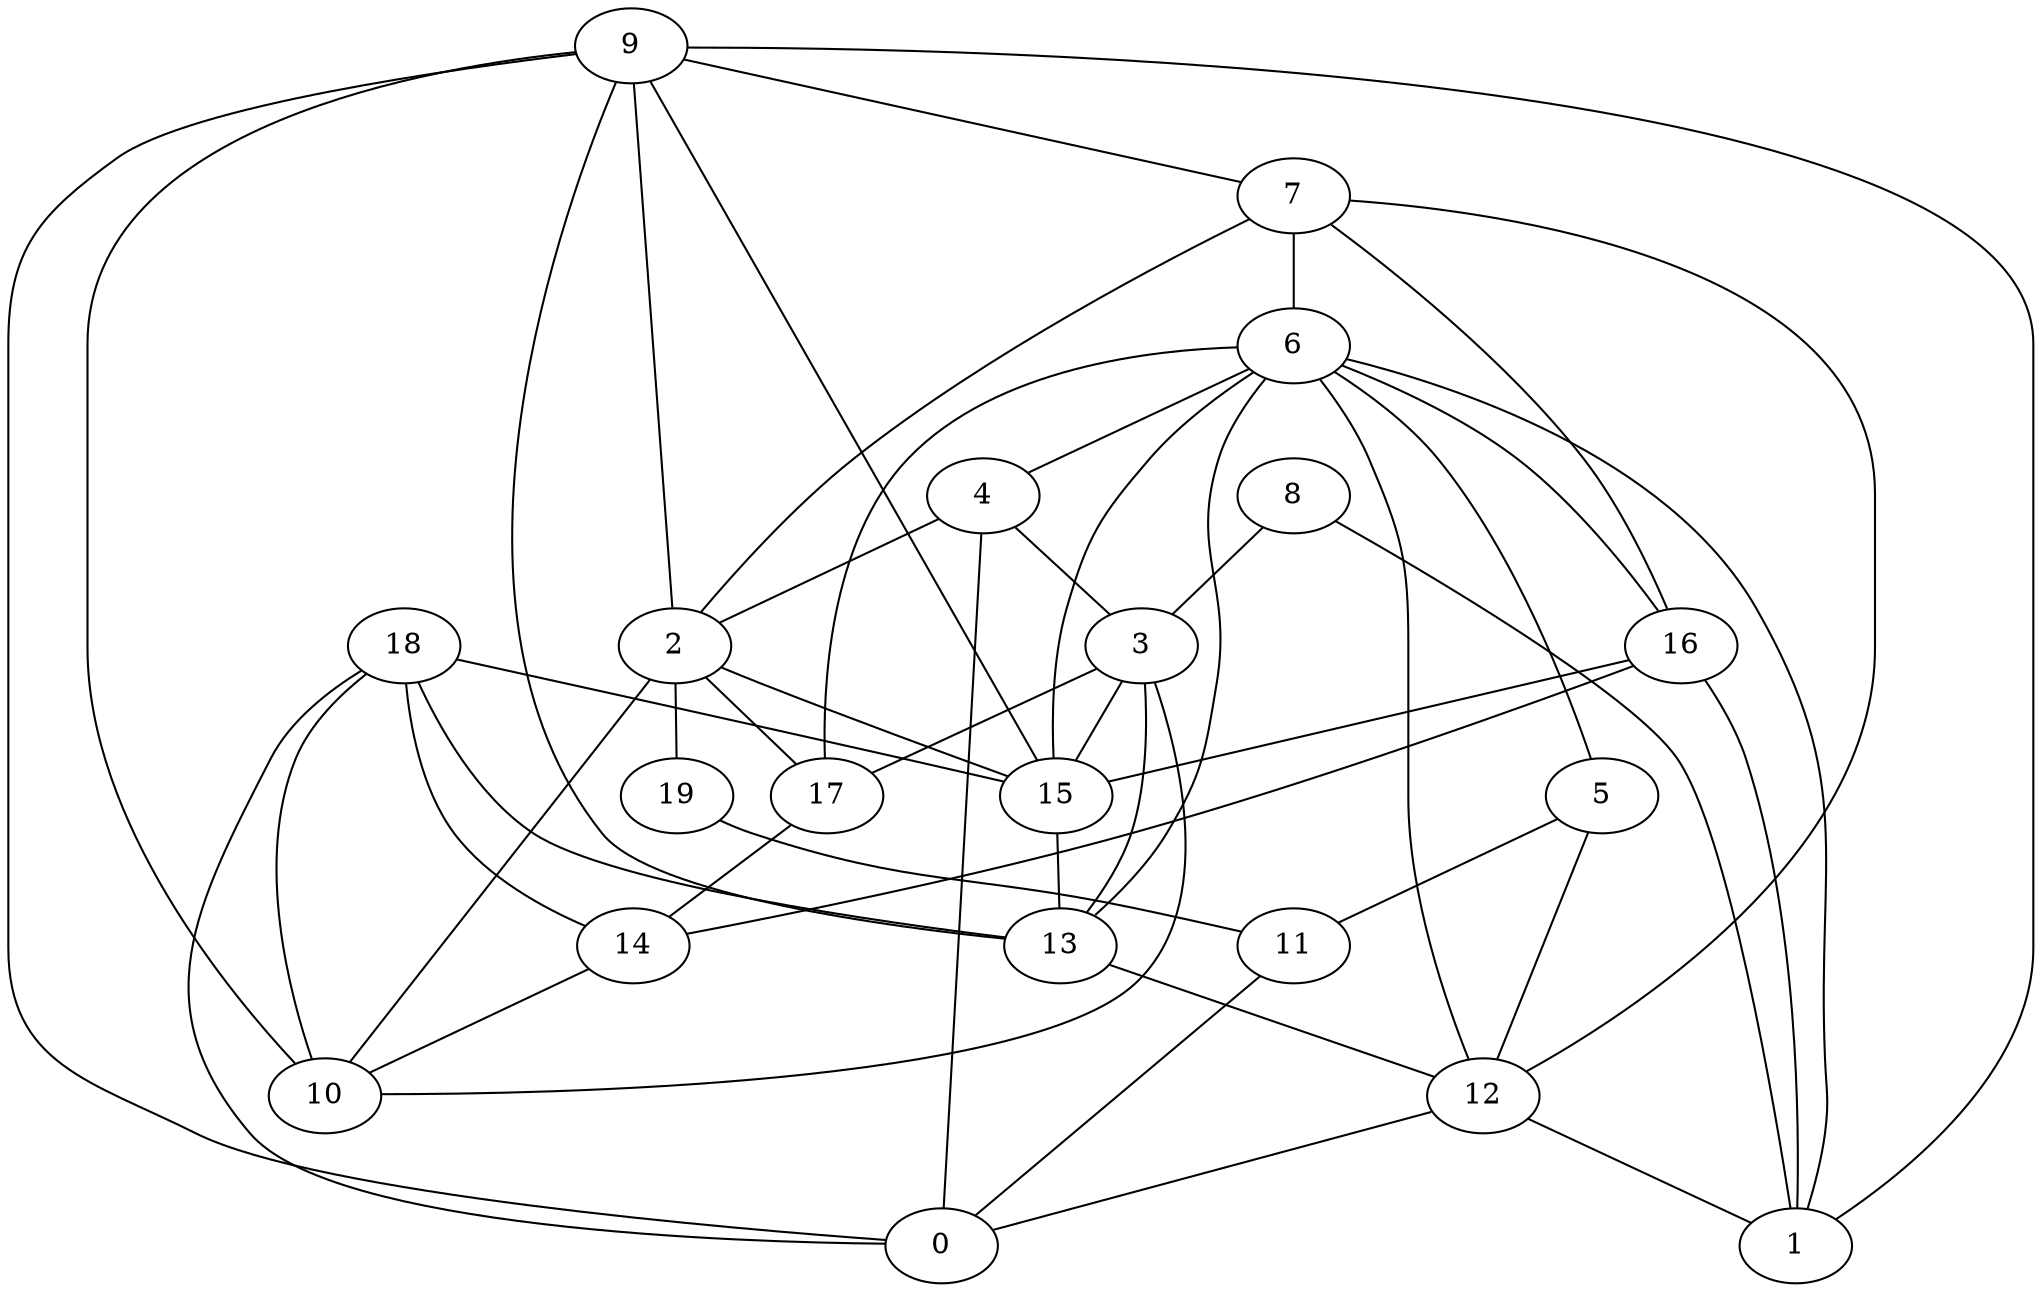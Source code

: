 digraph GG_graph {

subgraph G_graph {
edge [color = black]
"8" -> "1" [dir = none]
"8" -> "3" [dir = none]
"14" -> "10" [dir = none]
"4" -> "2" [dir = none]
"2" -> "19" [dir = none]
"2" -> "17" [dir = none]
"2" -> "15" [dir = none]
"15" -> "13" [dir = none]
"5" -> "11" [dir = none]
"5" -> "12" [dir = none]
"11" -> "0" [dir = none]
"18" -> "0" [dir = none]
"18" -> "10" [dir = none]
"18" -> "15" [dir = none]
"18" -> "13" [dir = none]
"12" -> "0" [dir = none]
"19" -> "11" [dir = none]
"6" -> "12" [dir = none]
"6" -> "4" [dir = none]
"6" -> "17" [dir = none]
"6" -> "15" [dir = none]
"6" -> "5" [dir = none]
"6" -> "1" [dir = none]
"6" -> "13" [dir = none]
"9" -> "2" [dir = none]
"9" -> "13" [dir = none]
"9" -> "7" [dir = none]
"9" -> "0" [dir = none]
"9" -> "10" [dir = none]
"7" -> "6" [dir = none]
"7" -> "16" [dir = none]
"7" -> "2" [dir = none]
"17" -> "14" [dir = none]
"3" -> "15" [dir = none]
"3" -> "13" [dir = none]
"3" -> "17" [dir = none]
"16" -> "15" [dir = none]
"16" -> "1" [dir = none]
"18" -> "14" [dir = none]
"4" -> "3" [dir = none]
"16" -> "14" [dir = none]
"9" -> "15" [dir = none]
"2" -> "10" [dir = none]
"3" -> "10" [dir = none]
"12" -> "1" [dir = none]
"6" -> "16" [dir = none]
"7" -> "12" [dir = none]
"9" -> "1" [dir = none]
"4" -> "0" [dir = none]
"13" -> "12" [dir = none]
}

}
